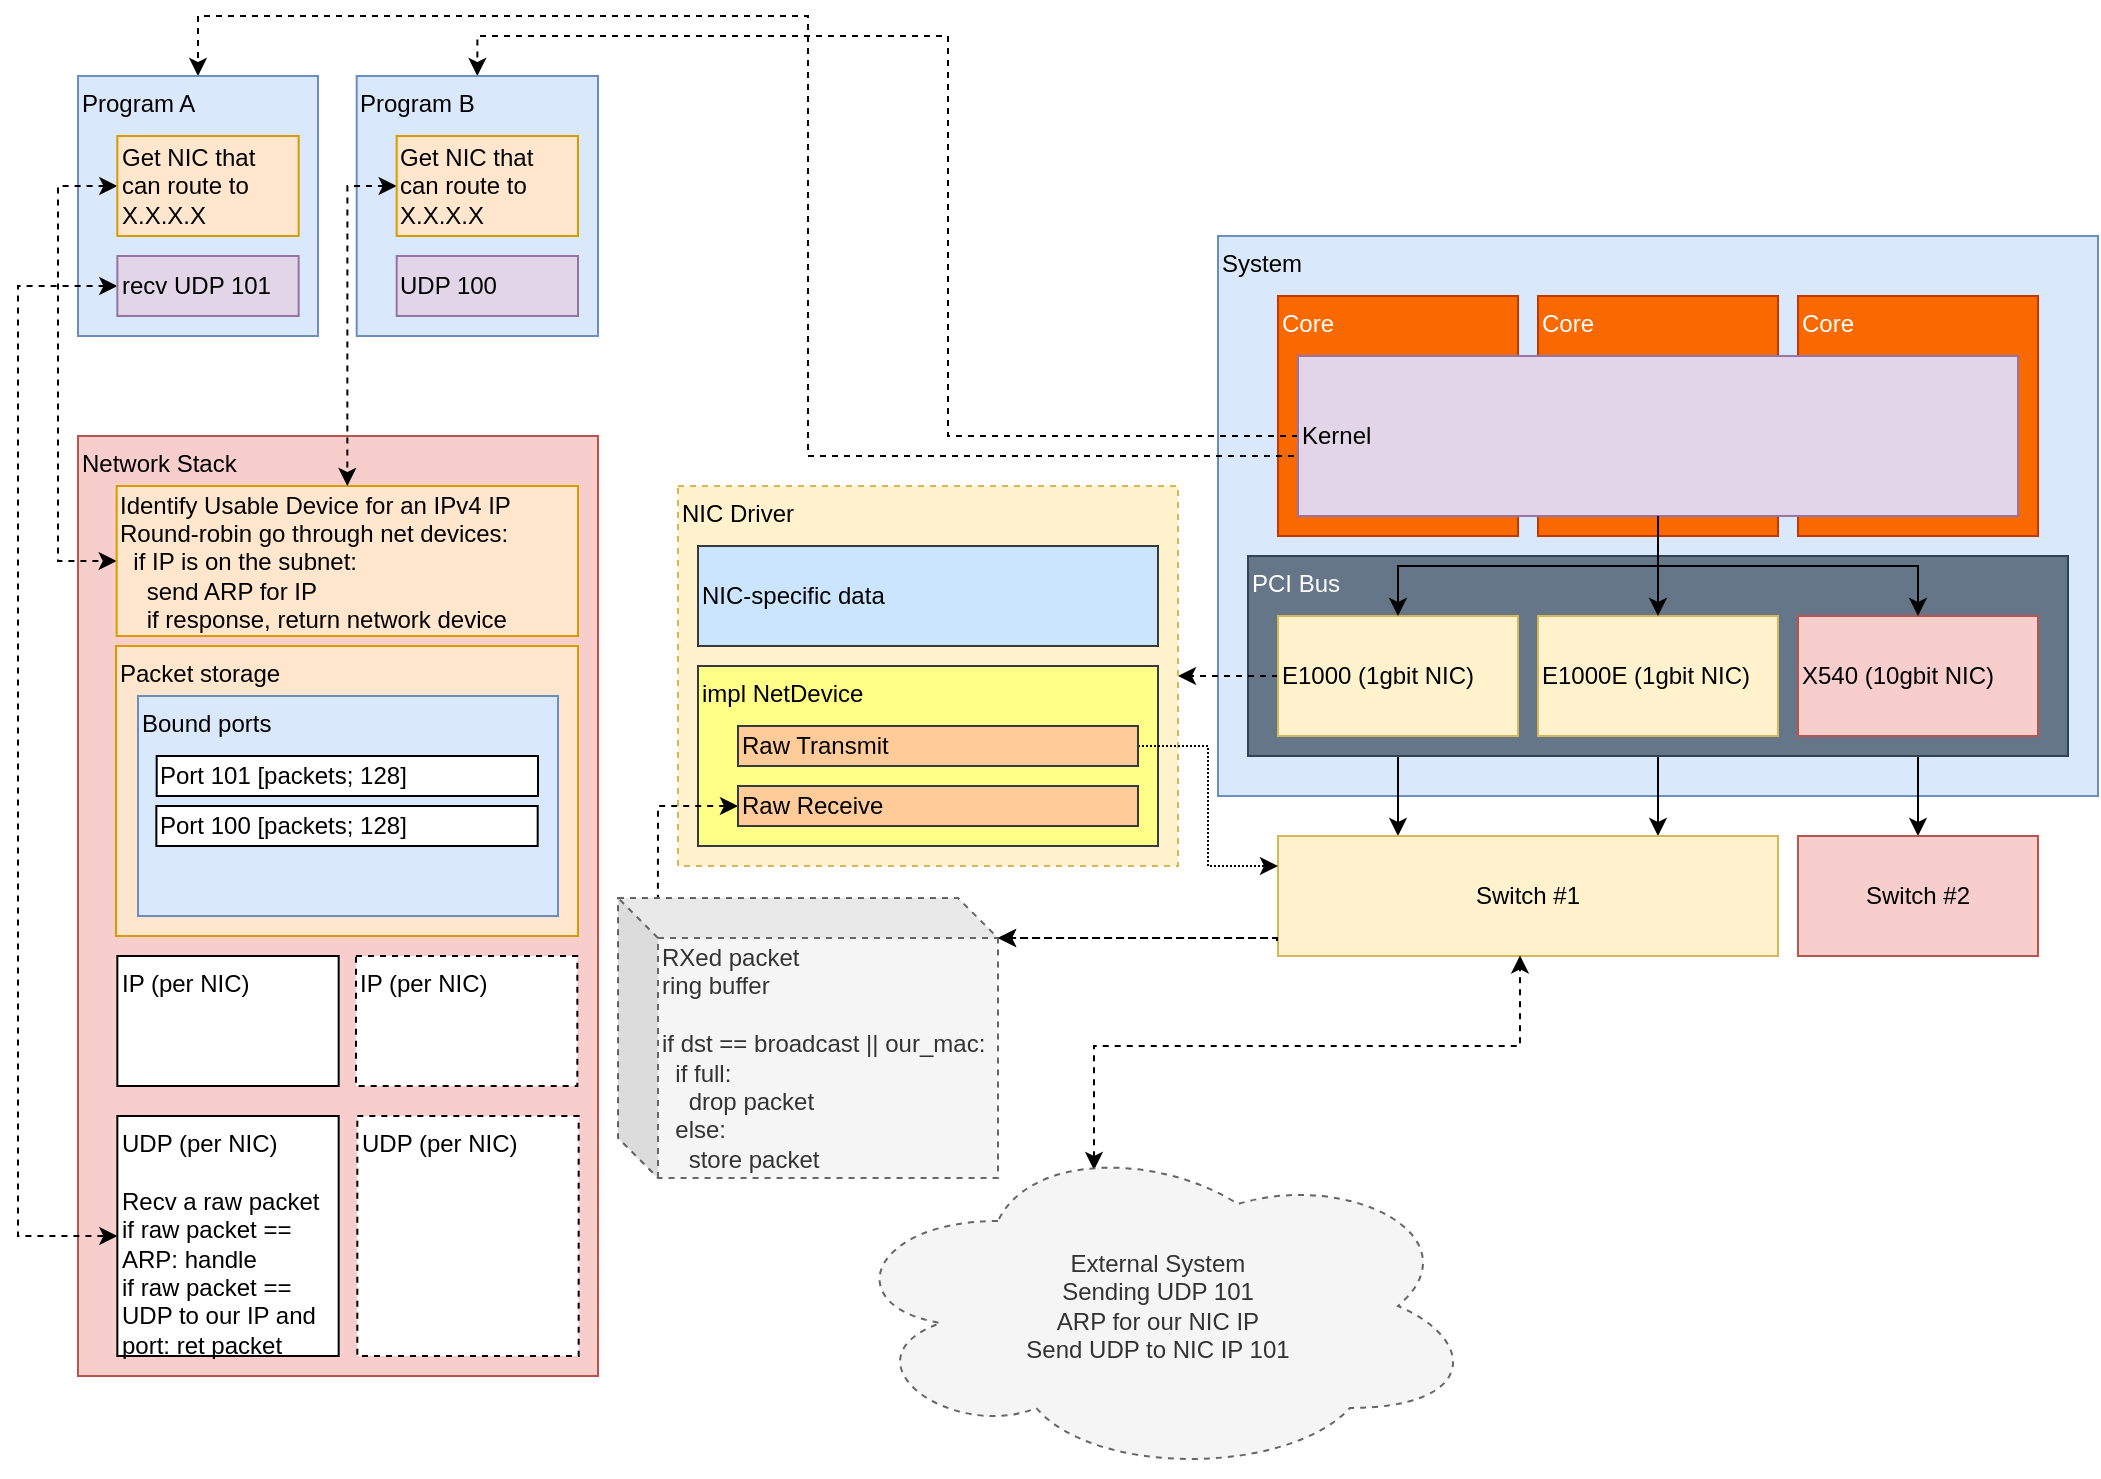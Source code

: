 <mxfile version="12.6.5" type="device"><diagram id="HgV2eDMQF0BwDrmamkvR" name="Page-1"><mxGraphModel dx="3105" dy="1918" grid="1" gridSize="10" guides="1" tooltips="1" connect="1" arrows="1" fold="1" page="1" pageScale="1" pageWidth="1920" pageHeight="1200" math="0" shadow="0"><root><mxCell id="0"/><mxCell id="1" parent="0"/><mxCell id="iy45VPLK3QXpD02GM1wb-3" value="System" style="rounded=0;whiteSpace=wrap;html=1;imageVerticalAlign=middle;align=left;verticalAlign=top;fillColor=#dae8fc;strokeColor=#6c8ebf;" vertex="1" parent="1"><mxGeometry x="320" y="110" width="440" height="280" as="geometry"/></mxCell><mxCell id="iy45VPLK3QXpD02GM1wb-14" style="edgeStyle=orthogonalEdgeStyle;rounded=0;orthogonalLoop=1;jettySize=auto;html=1;exitX=0.5;exitY=1;exitDx=0;exitDy=0;entryX=0.24;entryY=0;entryDx=0;entryDy=0;entryPerimeter=0;" edge="1" parent="1" source="iy45VPLK3QXpD02GM1wb-5" target="iy45VPLK3QXpD02GM1wb-8"><mxGeometry relative="1" as="geometry"/></mxCell><mxCell id="iy45VPLK3QXpD02GM1wb-12" style="edgeStyle=orthogonalEdgeStyle;rounded=0;orthogonalLoop=1;jettySize=auto;html=1;exitX=0.5;exitY=1;exitDx=0;exitDy=0;entryX=0.5;entryY=0;entryDx=0;entryDy=0;" edge="1" parent="1" source="iy45VPLK3QXpD02GM1wb-6" target="iy45VPLK3QXpD02GM1wb-9"><mxGeometry relative="1" as="geometry"/></mxCell><mxCell id="iy45VPLK3QXpD02GM1wb-16" style="edgeStyle=orthogonalEdgeStyle;rounded=0;orthogonalLoop=1;jettySize=auto;html=1;exitX=0.5;exitY=1;exitDx=0;exitDy=0;entryX=0.76;entryY=0;entryDx=0;entryDy=0;entryPerimeter=0;" edge="1" parent="1" source="iy45VPLK3QXpD02GM1wb-7" target="iy45VPLK3QXpD02GM1wb-8"><mxGeometry relative="1" as="geometry"/></mxCell><mxCell id="iy45VPLK3QXpD02GM1wb-77" style="edgeStyle=orthogonalEdgeStyle;rounded=0;orthogonalLoop=1;jettySize=auto;html=1;exitX=0;exitY=0.75;exitDx=0;exitDy=0;entryX=0;entryY=0;entryDx=190;entryDy=20;entryPerimeter=0;dashed=1;startArrow=none;startFill=0;endArrow=classic;endFill=1;" edge="1" parent="1" source="iy45VPLK3QXpD02GM1wb-8" target="iy45VPLK3QXpD02GM1wb-76"><mxGeometry relative="1" as="geometry"><Array as="points"><mxPoint x="350" y="461"/></Array></mxGeometry></mxCell><mxCell id="iy45VPLK3QXpD02GM1wb-8" value="Switch #1" style="rounded=0;whiteSpace=wrap;html=1;align=center;fillColor=#fff2cc;strokeColor=#d6b656;" vertex="1" parent="1"><mxGeometry x="350" y="410" width="250" height="60" as="geometry"/></mxCell><mxCell id="iy45VPLK3QXpD02GM1wb-9" value="Switch #2" style="rounded=0;whiteSpace=wrap;html=1;align=center;fillColor=#f8cecc;strokeColor=#b85450;" vertex="1" parent="1"><mxGeometry x="610" y="410" width="120" height="60" as="geometry"/></mxCell><mxCell id="iy45VPLK3QXpD02GM1wb-17" value="Core" style="rounded=0;whiteSpace=wrap;html=1;align=left;verticalAlign=top;fillColor=#fa6800;strokeColor=#C73500;fontColor=#ffffff;" vertex="1" parent="1"><mxGeometry x="350" y="140" width="120" height="120" as="geometry"/></mxCell><mxCell id="iy45VPLK3QXpD02GM1wb-18" value="Core" style="rounded=0;whiteSpace=wrap;html=1;align=left;verticalAlign=top;fillColor=#fa6800;strokeColor=#C73500;fontColor=#ffffff;" vertex="1" parent="1"><mxGeometry x="480" y="140" width="120" height="120" as="geometry"/></mxCell><mxCell id="iy45VPLK3QXpD02GM1wb-19" value="Core" style="rounded=0;whiteSpace=wrap;html=1;align=left;verticalAlign=top;fillColor=#fa6800;strokeColor=#C73500;fontColor=#ffffff;" vertex="1" parent="1"><mxGeometry x="610" y="140" width="120" height="120" as="geometry"/></mxCell><mxCell id="iy45VPLK3QXpD02GM1wb-50" style="edgeStyle=orthogonalEdgeStyle;rounded=0;orthogonalLoop=1;jettySize=auto;html=1;exitX=0;exitY=0.5;exitDx=0;exitDy=0;entryX=0.5;entryY=0;entryDx=0;entryDy=0;dashed=1;" edge="1" parent="1" source="iy45VPLK3QXpD02GM1wb-4" target="iy45VPLK3QXpD02GM1wb-46"><mxGeometry relative="1" as="geometry"><Array as="points"><mxPoint x="360" y="220"/><mxPoint x="115" y="220"/><mxPoint x="115"/><mxPoint x="-190"/></Array></mxGeometry></mxCell><mxCell id="iy45VPLK3QXpD02GM1wb-51" style="edgeStyle=orthogonalEdgeStyle;rounded=0;orthogonalLoop=1;jettySize=auto;html=1;exitX=0;exitY=0.5;exitDx=0;exitDy=0;entryX=0.5;entryY=0;entryDx=0;entryDy=0;dashed=1;" edge="1" parent="1" source="iy45VPLK3QXpD02GM1wb-4" target="iy45VPLK3QXpD02GM1wb-48"><mxGeometry relative="1" as="geometry"/></mxCell><mxCell id="iy45VPLK3QXpD02GM1wb-4" value="Kernel" style="rounded=0;whiteSpace=wrap;html=1;align=left;fillColor=#e1d5e7;strokeColor=#9673a6;" vertex="1" parent="1"><mxGeometry x="360" y="170" width="360" height="80" as="geometry"/></mxCell><mxCell id="iy45VPLK3QXpD02GM1wb-20" value="PCI Bus" style="rounded=0;whiteSpace=wrap;html=1;align=left;verticalAlign=top;fillColor=#647687;strokeColor=#314354;fontColor=#ffffff;" vertex="1" parent="1"><mxGeometry x="335" y="270" width="410" height="100" as="geometry"/></mxCell><mxCell id="iy45VPLK3QXpD02GM1wb-30" style="edgeStyle=orthogonalEdgeStyle;rounded=0;orthogonalLoop=1;jettySize=auto;html=1;exitX=0;exitY=0.5;exitDx=0;exitDy=0;dashed=1;" edge="1" parent="1" source="iy45VPLK3QXpD02GM1wb-5" target="iy45VPLK3QXpD02GM1wb-29"><mxGeometry relative="1" as="geometry"/></mxCell><mxCell id="iy45VPLK3QXpD02GM1wb-5" value="E1000 (1gbit NIC)" style="rounded=0;whiteSpace=wrap;html=1;align=left;fillColor=#fff2cc;strokeColor=#d6b656;" vertex="1" parent="1"><mxGeometry x="350" y="300" width="120" height="60" as="geometry"/></mxCell><mxCell id="iy45VPLK3QXpD02GM1wb-7" value="E1000E (1gbit NIC)" style="rounded=0;whiteSpace=wrap;html=1;align=left;fillColor=#fff2cc;strokeColor=#d6b656;" vertex="1" parent="1"><mxGeometry x="480" y="300" width="120" height="60" as="geometry"/></mxCell><mxCell id="iy45VPLK3QXpD02GM1wb-6" value="X540 (10gbit NIC)" style="rounded=0;whiteSpace=wrap;html=1;align=left;fillColor=#f8cecc;strokeColor=#b85450;" vertex="1" parent="1"><mxGeometry x="610" y="300" width="120" height="60" as="geometry"/></mxCell><mxCell id="iy45VPLK3QXpD02GM1wb-24" style="edgeStyle=orthogonalEdgeStyle;rounded=0;orthogonalLoop=1;jettySize=auto;html=1;exitX=0.5;exitY=1;exitDx=0;exitDy=0;entryX=0.5;entryY=0;entryDx=0;entryDy=0;" edge="1" parent="1" source="iy45VPLK3QXpD02GM1wb-4" target="iy45VPLK3QXpD02GM1wb-7"><mxGeometry relative="1" as="geometry"/></mxCell><mxCell id="iy45VPLK3QXpD02GM1wb-27" style="edgeStyle=orthogonalEdgeStyle;rounded=0;orthogonalLoop=1;jettySize=auto;html=1;exitX=0.5;exitY=1;exitDx=0;exitDy=0;entryX=0.5;entryY=0;entryDx=0;entryDy=0;" edge="1" parent="1" source="iy45VPLK3QXpD02GM1wb-4" target="iy45VPLK3QXpD02GM1wb-6"><mxGeometry relative="1" as="geometry"/></mxCell><mxCell id="iy45VPLK3QXpD02GM1wb-26" style="edgeStyle=orthogonalEdgeStyle;rounded=0;orthogonalLoop=1;jettySize=auto;html=1;exitX=0.5;exitY=1;exitDx=0;exitDy=0;entryX=0.5;entryY=0;entryDx=0;entryDy=0;" edge="1" parent="1" source="iy45VPLK3QXpD02GM1wb-4" target="iy45VPLK3QXpD02GM1wb-5"><mxGeometry relative="1" as="geometry"/></mxCell><mxCell id="iy45VPLK3QXpD02GM1wb-29" value="NIC Driver" style="rounded=0;whiteSpace=wrap;html=1;fillColor=#fff2cc;align=left;verticalAlign=top;strokeColor=#d6b656;dashed=1;" vertex="1" parent="1"><mxGeometry x="50" y="235" width="250" height="190" as="geometry"/></mxCell><mxCell id="iy45VPLK3QXpD02GM1wb-34" value="NIC-specific data" style="rounded=0;whiteSpace=wrap;html=1;fillColor=#cce5ff;align=left;strokeColor=#36393d;" vertex="1" parent="1"><mxGeometry x="60" y="265" width="230" height="50" as="geometry"/></mxCell><mxCell id="iy45VPLK3QXpD02GM1wb-36" value="impl NetDevice" style="rounded=0;whiteSpace=wrap;html=1;fillColor=#ffff88;align=left;verticalAlign=top;strokeColor=#36393d;" vertex="1" parent="1"><mxGeometry x="60" y="325" width="230" height="90" as="geometry"/></mxCell><mxCell id="iy45VPLK3QXpD02GM1wb-39" style="edgeStyle=orthogonalEdgeStyle;rounded=0;orthogonalLoop=1;jettySize=auto;html=1;exitX=1;exitY=0.5;exitDx=0;exitDy=0;entryX=0;entryY=0.25;entryDx=0;entryDy=0;dashed=1;dashPattern=1 1;" edge="1" parent="1" source="iy45VPLK3QXpD02GM1wb-31" target="iy45VPLK3QXpD02GM1wb-8"><mxGeometry relative="1" as="geometry"/></mxCell><mxCell id="iy45VPLK3QXpD02GM1wb-31" value="Raw Transmit" style="rounded=0;whiteSpace=wrap;html=1;fillColor=#ffcc99;align=left;strokeColor=#36393d;" vertex="1" parent="1"><mxGeometry x="80" y="355" width="200" height="20" as="geometry"/></mxCell><mxCell id="iy45VPLK3QXpD02GM1wb-32" value="Raw Receive" style="rounded=0;whiteSpace=wrap;html=1;fillColor=#ffcc99;align=left;strokeColor=#36393d;" vertex="1" parent="1"><mxGeometry x="80" y="385" width="200" height="20" as="geometry"/></mxCell><mxCell id="iy45VPLK3QXpD02GM1wb-41" value="Network Stack" style="rounded=0;whiteSpace=wrap;html=1;fillColor=#f8cecc;align=left;verticalAlign=top;strokeColor=#b85450;" vertex="1" parent="1"><mxGeometry x="-250" y="210" width="260" height="470" as="geometry"/></mxCell><mxCell id="iy45VPLK3QXpD02GM1wb-46" value="Program A" style="rounded=0;whiteSpace=wrap;html=1;fillColor=#dae8fc;align=left;verticalAlign=top;strokeColor=#6c8ebf;" vertex="1" parent="1"><mxGeometry x="-250" y="30" width="120" height="130" as="geometry"/></mxCell><mxCell id="iy45VPLK3QXpD02GM1wb-48" value="Program B" style="rounded=0;whiteSpace=wrap;html=1;fillColor=#dae8fc;align=left;verticalAlign=top;strokeColor=#6c8ebf;" vertex="1" parent="1"><mxGeometry x="-110.66" y="30" width="120.66" height="130" as="geometry"/></mxCell><mxCell id="iy45VPLK3QXpD02GM1wb-55" style="edgeStyle=orthogonalEdgeStyle;rounded=0;orthogonalLoop=1;jettySize=auto;html=1;exitX=0;exitY=0.5;exitDx=0;exitDy=0;entryX=0;entryY=0.5;entryDx=0;entryDy=0;dashed=1;startArrow=classic;startFill=1;" edge="1" parent="1" source="iy45VPLK3QXpD02GM1wb-53" target="iy45VPLK3QXpD02GM1wb-54"><mxGeometry relative="1" as="geometry"><Array as="points"><mxPoint x="-260" y="85"/><mxPoint x="-260" y="273"/></Array></mxGeometry></mxCell><mxCell id="iy45VPLK3QXpD02GM1wb-53" value="Get NIC that can route to X.X.X.X" style="rounded=0;whiteSpace=wrap;html=1;fillColor=#ffe6cc;align=left;strokeColor=#d79b00;" vertex="1" parent="1"><mxGeometry x="-230.33" y="60" width="90.66" height="50" as="geometry"/></mxCell><mxCell id="iy45VPLK3QXpD02GM1wb-54" value="Identify Usable Device for an IPv4 IP&lt;br&gt;Round-robin go through net devices:&lt;br&gt;&amp;nbsp; if IP is on the subnet:&lt;br&gt;&amp;nbsp; &amp;nbsp; send ARP for IP&lt;br&gt;&amp;nbsp; &amp;nbsp; if response, return network device" style="rounded=0;whiteSpace=wrap;html=1;fillColor=#ffe6cc;align=left;strokeColor=#d79b00;" vertex="1" parent="1"><mxGeometry x="-230.66" y="235" width="230.66" height="75" as="geometry"/></mxCell><mxCell id="iy45VPLK3QXpD02GM1wb-60" style="edgeStyle=orthogonalEdgeStyle;rounded=0;orthogonalLoop=1;jettySize=auto;html=1;exitX=0;exitY=0.5;exitDx=0;exitDy=0;entryX=0.5;entryY=0;entryDx=0;entryDy=0;dashed=1;startArrow=classic;startFill=1;" edge="1" parent="1" source="iy45VPLK3QXpD02GM1wb-59" target="iy45VPLK3QXpD02GM1wb-54"><mxGeometry relative="1" as="geometry"/></mxCell><mxCell id="iy45VPLK3QXpD02GM1wb-59" value="Get NIC that can route to X.X.X.X" style="rounded=0;whiteSpace=wrap;html=1;fillColor=#ffe6cc;align=left;strokeColor=#d79b00;" vertex="1" parent="1"><mxGeometry x="-90.66" y="60" width="90.66" height="50" as="geometry"/></mxCell><mxCell id="iy45VPLK3QXpD02GM1wb-61" value="UDP 100" style="rounded=0;whiteSpace=wrap;html=1;fillColor=#e1d5e7;align=left;strokeColor=#9673a6;" vertex="1" parent="1"><mxGeometry x="-90.66" y="120" width="90.66" height="30" as="geometry"/></mxCell><mxCell id="iy45VPLK3QXpD02GM1wb-68" style="edgeStyle=orthogonalEdgeStyle;rounded=0;orthogonalLoop=1;jettySize=auto;html=1;exitX=0;exitY=0.5;exitDx=0;exitDy=0;entryX=0;entryY=0.5;entryDx=0;entryDy=0;dashed=1;startArrow=classic;startFill=1;" edge="1" parent="1" source="iy45VPLK3QXpD02GM1wb-62" target="iy45VPLK3QXpD02GM1wb-63"><mxGeometry relative="1" as="geometry"><Array as="points"><mxPoint x="-280" y="135"/><mxPoint x="-280" y="610"/></Array></mxGeometry></mxCell><mxCell id="iy45VPLK3QXpD02GM1wb-62" value="recv UDP 101" style="rounded=0;whiteSpace=wrap;html=1;fillColor=#e1d5e7;align=left;strokeColor=#9673a6;" vertex="1" parent="1"><mxGeometry x="-230.33" y="120" width="90.66" height="30" as="geometry"/></mxCell><mxCell id="iy45VPLK3QXpD02GM1wb-63" value="UDP (per NIC)&lt;br&gt;&lt;br&gt;Recv a raw packet&lt;br&gt;if raw packet == ARP: handle&lt;br&gt;if raw packet == UDP to our IP and port: ret packet" style="rounded=0;whiteSpace=wrap;html=1;fillColor=#ffffff;align=left;verticalAlign=top;" vertex="1" parent="1"><mxGeometry x="-230.33" y="550" width="110.66" height="120" as="geometry"/></mxCell><mxCell id="iy45VPLK3QXpD02GM1wb-64" value="IP (per NIC)" style="rounded=0;whiteSpace=wrap;html=1;fillColor=#ffffff;align=left;verticalAlign=top;" vertex="1" parent="1"><mxGeometry x="-230.33" y="470" width="110.66" height="65" as="geometry"/></mxCell><mxCell id="iy45VPLK3QXpD02GM1wb-69" value="IP (per NIC)" style="rounded=0;whiteSpace=wrap;html=1;fillColor=#ffffff;align=left;verticalAlign=top;dashed=1;" vertex="1" parent="1"><mxGeometry x="-110.99" y="470" width="110.66" height="65" as="geometry"/></mxCell><mxCell id="iy45VPLK3QXpD02GM1wb-70" value="UDP (per NIC)" style="rounded=0;whiteSpace=wrap;html=1;fillColor=#ffffff;align=left;verticalAlign=top;dashed=1;" vertex="1" parent="1"><mxGeometry x="-110.33" y="550" width="110.66" height="120" as="geometry"/></mxCell><mxCell id="iy45VPLK3QXpD02GM1wb-73" style="edgeStyle=orthogonalEdgeStyle;rounded=0;orthogonalLoop=1;jettySize=auto;html=1;exitX=0.4;exitY=0.1;exitDx=0;exitDy=0;exitPerimeter=0;entryX=0.484;entryY=0.995;entryDx=0;entryDy=0;entryPerimeter=0;dashed=1;startArrow=classic;startFill=1;" edge="1" parent="1" source="iy45VPLK3QXpD02GM1wb-72" target="iy45VPLK3QXpD02GM1wb-8"><mxGeometry relative="1" as="geometry"/></mxCell><mxCell id="iy45VPLK3QXpD02GM1wb-72" value="External System&lt;br&gt;Sending UDP 101&lt;br&gt;ARP for our NIC IP&lt;br&gt;Send UDP to NIC IP 101" style="ellipse;shape=cloud;whiteSpace=wrap;html=1;dashed=1;fillColor=#f5f5f5;align=center;strokeColor=#666666;fontColor=#333333;" vertex="1" parent="1"><mxGeometry x="130" y="560" width="320" height="170" as="geometry"/></mxCell><mxCell id="iy45VPLK3QXpD02GM1wb-80" style="edgeStyle=orthogonalEdgeStyle;rounded=0;orthogonalLoop=1;jettySize=auto;html=1;exitX=0.105;exitY=0.01;exitDx=0;exitDy=0;exitPerimeter=0;entryX=0;entryY=0.5;entryDx=0;entryDy=0;dashed=1;startArrow=none;startFill=0;endArrow=classic;endFill=1;" edge="1" parent="1" source="iy45VPLK3QXpD02GM1wb-76" target="iy45VPLK3QXpD02GM1wb-32"><mxGeometry relative="1" as="geometry"><Array as="points"><mxPoint x="40" y="395"/></Array></mxGeometry></mxCell><mxCell id="iy45VPLK3QXpD02GM1wb-76" value="RXed packet&lt;br&gt;ring buffer&lt;br&gt;&lt;br&gt;if dst == broadcast || our_mac:&lt;br&gt;&amp;nbsp; if full:&lt;br&gt;&amp;nbsp; &amp;nbsp; drop packet&lt;br&gt;&amp;nbsp; else:&lt;br&gt;&amp;nbsp; &amp;nbsp; store packet" style="shape=cube;whiteSpace=wrap;html=1;boundedLbl=1;backgroundOutline=1;darkOpacity=0.05;darkOpacity2=0.1;dashed=1;fillColor=#f5f5f5;align=left;strokeColor=#666666;fontColor=#333333;" vertex="1" parent="1"><mxGeometry x="20" y="441" width="190" height="140" as="geometry"/></mxCell><mxCell id="iy45VPLK3QXpD02GM1wb-81" style="edgeStyle=orthogonalEdgeStyle;rounded=0;orthogonalLoop=1;jettySize=auto;html=1;exitX=-0.002;exitY=0.876;exitDx=0;exitDy=0;entryX=0;entryY=0;entryDx=190;entryDy=20;entryPerimeter=0;dashed=1;startArrow=none;startFill=0;endArrow=classic;endFill=1;exitPerimeter=0;" edge="1" parent="1" source="iy45VPLK3QXpD02GM1wb-8" target="iy45VPLK3QXpD02GM1wb-76"><mxGeometry relative="1" as="geometry"><Array as="points"><mxPoint x="350" y="461"/></Array></mxGeometry></mxCell><mxCell id="iy45VPLK3QXpD02GM1wb-82" value="Packet storage&lt;br&gt;&lt;br&gt;" style="rounded=0;whiteSpace=wrap;html=1;fillColor=#ffe6cc;align=left;verticalAlign=top;strokeColor=#d79b00;" vertex="1" parent="1"><mxGeometry x="-230.99" y="315" width="230.99" height="145" as="geometry"/></mxCell><mxCell id="iy45VPLK3QXpD02GM1wb-83" value="Bound ports&lt;br&gt;&lt;br&gt;" style="rounded=0;whiteSpace=wrap;html=1;fillColor=#dae8fc;align=left;verticalAlign=top;strokeColor=#6c8ebf;" vertex="1" parent="1"><mxGeometry x="-220" y="340" width="210" height="110" as="geometry"/></mxCell><mxCell id="iy45VPLK3QXpD02GM1wb-84" value="Port 101 [packets; 128]" style="rounded=0;whiteSpace=wrap;html=1;fillColor=#ffffff;align=left;" vertex="1" parent="1"><mxGeometry x="-210.66" y="370" width="190.66" height="20" as="geometry"/></mxCell><mxCell id="iy45VPLK3QXpD02GM1wb-85" value="Port 100 [packets; 128]" style="rounded=0;whiteSpace=wrap;html=1;fillColor=#ffffff;align=left;" vertex="1" parent="1"><mxGeometry x="-210.82" y="395" width="190.66" height="20" as="geometry"/></mxCell></root></mxGraphModel></diagram></mxfile>